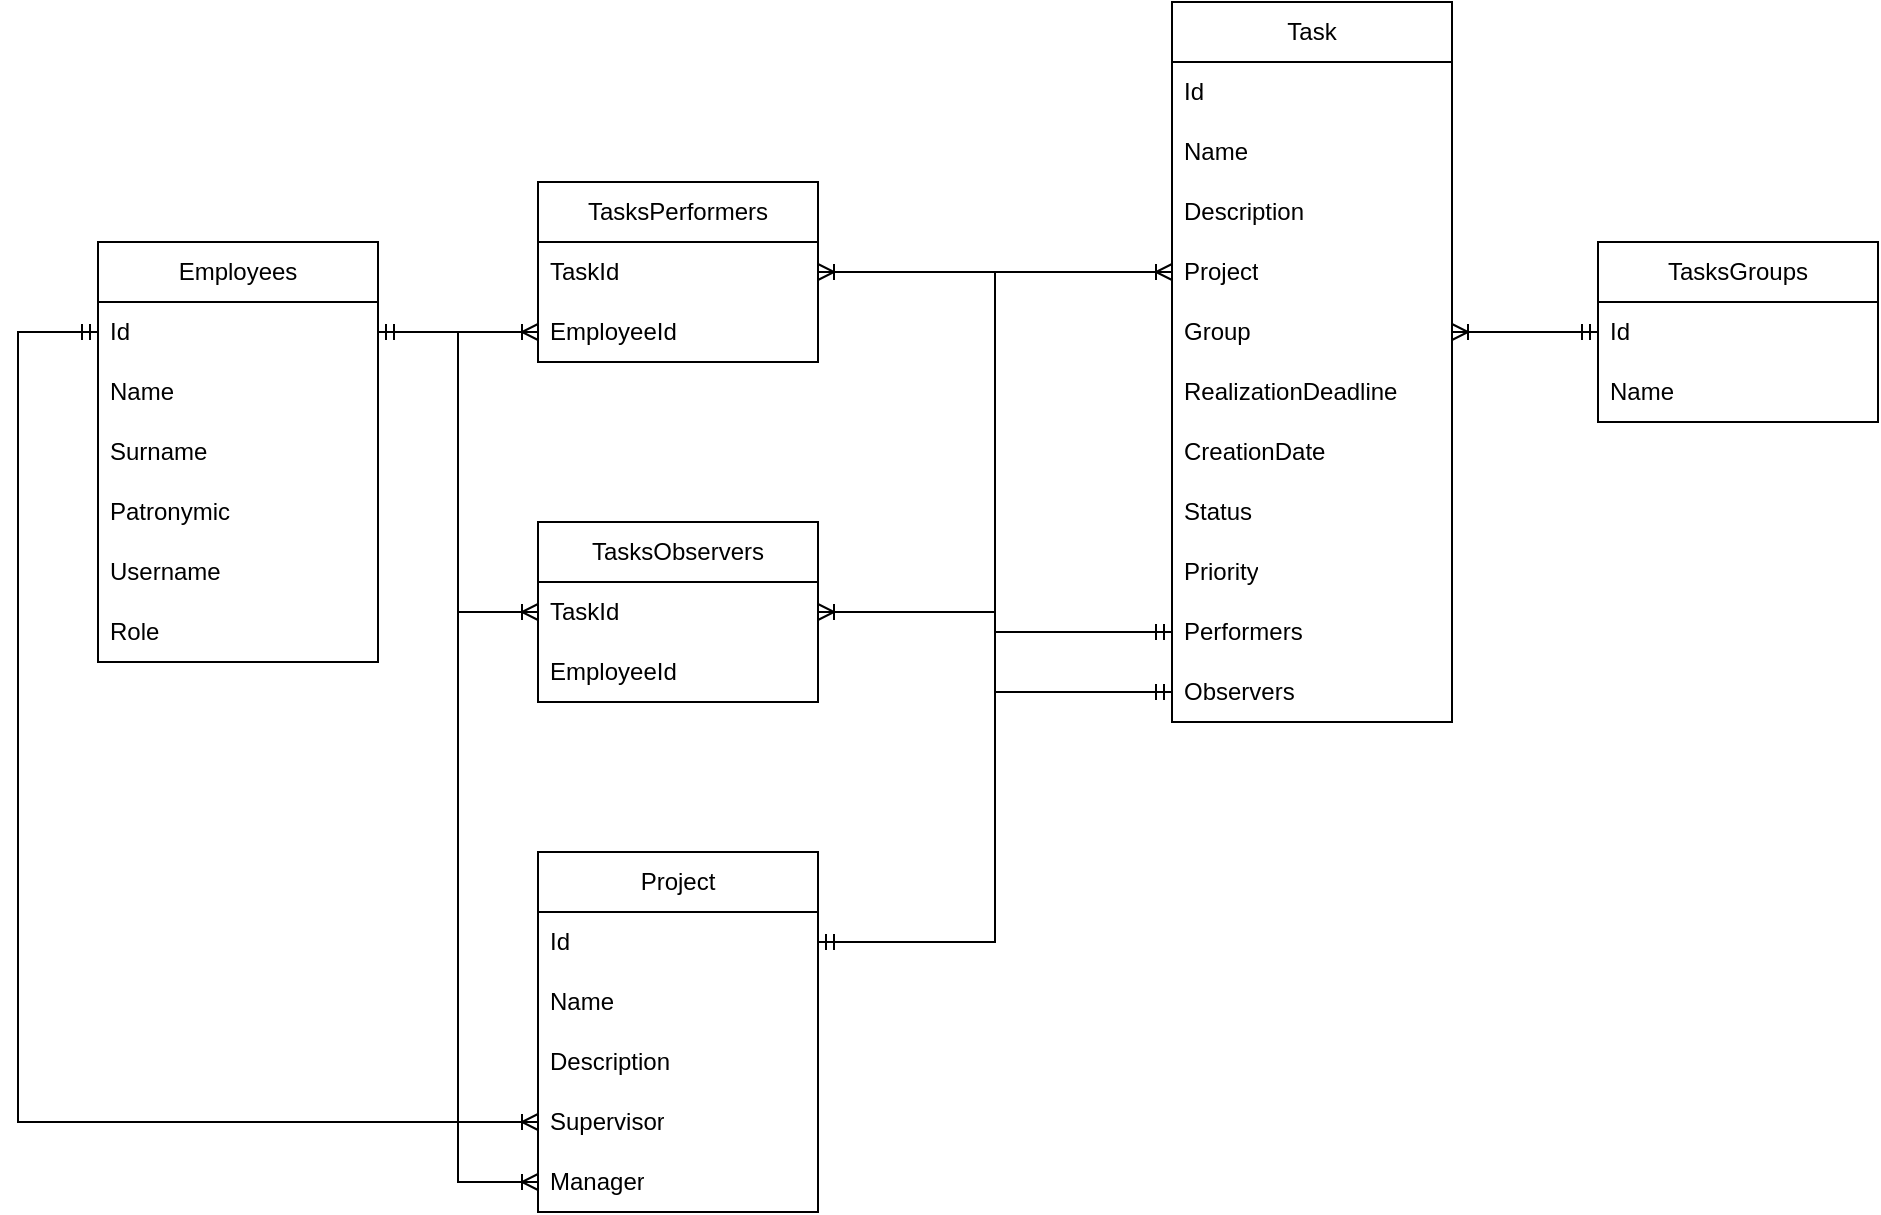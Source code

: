 <mxfile version="28.2.5">
  <diagram name="Страница — 1" id="zkG6k4EliSTGHDpWZENj">
    <mxGraphModel dx="1426" dy="849" grid="1" gridSize="10" guides="1" tooltips="1" connect="1" arrows="1" fold="1" page="1" pageScale="1" pageWidth="827" pageHeight="1169" math="0" shadow="0">
      <root>
        <mxCell id="0" />
        <mxCell id="1" parent="0" />
        <object label="Employees" id="y8jVesX7hmIWQI-wK-A4-1">
          <mxCell style="swimlane;fontStyle=0;childLayout=stackLayout;horizontal=1;startSize=30;horizontalStack=0;resizeParent=1;resizeParentMax=0;resizeLast=0;collapsible=1;marginBottom=0;whiteSpace=wrap;html=1;glass=0;rounded=0;shadow=0;metaEdit=1;" parent="1" vertex="1">
            <mxGeometry x="250" y="160" width="140" height="210" as="geometry">
              <mxRectangle x="40" y="100" width="90" height="30" as="alternateBounds" />
            </mxGeometry>
          </mxCell>
        </object>
        <mxCell id="Snnew0URXJ10uR-gH_-g-13" value="Id" style="text;strokeColor=none;fillColor=none;align=left;verticalAlign=middle;spacingLeft=4;spacingRight=4;overflow=hidden;points=[[0,0.5],[1,0.5]];portConstraint=eastwest;rotatable=0;whiteSpace=wrap;html=1;" vertex="1" parent="y8jVesX7hmIWQI-wK-A4-1">
          <mxGeometry y="30" width="140" height="30" as="geometry" />
        </mxCell>
        <mxCell id="y8jVesX7hmIWQI-wK-A4-4" value="Name" style="text;strokeColor=none;fillColor=none;align=left;verticalAlign=middle;spacingLeft=4;spacingRight=4;overflow=hidden;points=[[0,0.5],[1,0.5]];portConstraint=eastwest;rotatable=0;whiteSpace=wrap;html=1;" parent="y8jVesX7hmIWQI-wK-A4-1" vertex="1">
          <mxGeometry y="60" width="140" height="30" as="geometry" />
        </mxCell>
        <mxCell id="y8jVesX7hmIWQI-wK-A4-3" value="Surname" style="text;strokeColor=none;fillColor=none;align=left;verticalAlign=middle;spacingLeft=4;spacingRight=4;overflow=hidden;points=[[0,0.5],[1,0.5]];portConstraint=eastwest;rotatable=0;whiteSpace=wrap;html=1;" parent="y8jVesX7hmIWQI-wK-A4-1" vertex="1">
          <mxGeometry y="90" width="140" height="30" as="geometry" />
        </mxCell>
        <mxCell id="y8jVesX7hmIWQI-wK-A4-5" value="Patronymic" style="text;strokeColor=none;fillColor=none;align=left;verticalAlign=middle;spacingLeft=4;spacingRight=4;overflow=hidden;points=[[0,0.5],[1,0.5]];portConstraint=eastwest;rotatable=0;whiteSpace=wrap;html=1;" parent="y8jVesX7hmIWQI-wK-A4-1" vertex="1">
          <mxGeometry y="120" width="140" height="30" as="geometry" />
        </mxCell>
        <mxCell id="y8jVesX7hmIWQI-wK-A4-6" value="Username" style="text;strokeColor=none;fillColor=none;align=left;verticalAlign=middle;spacingLeft=4;spacingRight=4;overflow=hidden;points=[[0,0.5],[1,0.5]];portConstraint=eastwest;rotatable=0;whiteSpace=wrap;html=1;" parent="y8jVesX7hmIWQI-wK-A4-1" vertex="1">
          <mxGeometry y="150" width="140" height="30" as="geometry" />
        </mxCell>
        <mxCell id="y8jVesX7hmIWQI-wK-A4-7" value="Role" style="text;strokeColor=none;fillColor=none;align=left;verticalAlign=middle;spacingLeft=4;spacingRight=4;overflow=hidden;points=[[0,0.5],[1,0.5]];portConstraint=eastwest;rotatable=0;whiteSpace=wrap;html=1;" parent="y8jVesX7hmIWQI-wK-A4-1" vertex="1">
          <mxGeometry y="180" width="140" height="30" as="geometry" />
        </mxCell>
        <mxCell id="y8jVesX7hmIWQI-wK-A4-10" value="Task" style="swimlane;fontStyle=0;childLayout=stackLayout;horizontal=1;startSize=30;horizontalStack=0;resizeParent=1;resizeParentMax=0;resizeLast=0;collapsible=1;marginBottom=0;whiteSpace=wrap;html=1;" parent="1" vertex="1">
          <mxGeometry x="787" y="40" width="140" height="360" as="geometry" />
        </mxCell>
        <mxCell id="y8jVesX7hmIWQI-wK-A4-11" value="Id" style="text;strokeColor=none;fillColor=none;align=left;verticalAlign=middle;spacingLeft=4;spacingRight=4;overflow=hidden;points=[[0,0.5],[1,0.5]];portConstraint=eastwest;rotatable=0;whiteSpace=wrap;html=1;" parent="y8jVesX7hmIWQI-wK-A4-10" vertex="1">
          <mxGeometry y="30" width="140" height="30" as="geometry" />
        </mxCell>
        <mxCell id="y8jVesX7hmIWQI-wK-A4-12" value="Name" style="text;strokeColor=none;fillColor=none;align=left;verticalAlign=middle;spacingLeft=4;spacingRight=4;overflow=hidden;points=[[0,0.5],[1,0.5]];portConstraint=eastwest;rotatable=0;whiteSpace=wrap;html=1;" parent="y8jVesX7hmIWQI-wK-A4-10" vertex="1">
          <mxGeometry y="60" width="140" height="30" as="geometry" />
        </mxCell>
        <mxCell id="y8jVesX7hmIWQI-wK-A4-13" value="Description" style="text;strokeColor=none;fillColor=none;align=left;verticalAlign=middle;spacingLeft=4;spacingRight=4;overflow=hidden;points=[[0,0.5],[1,0.5]];portConstraint=eastwest;rotatable=0;whiteSpace=wrap;html=1;" parent="y8jVesX7hmIWQI-wK-A4-10" vertex="1">
          <mxGeometry y="90" width="140" height="30" as="geometry" />
        </mxCell>
        <mxCell id="y8jVesX7hmIWQI-wK-A4-14" value="Project" style="text;strokeColor=none;fillColor=none;align=left;verticalAlign=middle;spacingLeft=4;spacingRight=4;overflow=hidden;points=[[0,0.5],[1,0.5]];portConstraint=eastwest;rotatable=0;whiteSpace=wrap;html=1;" parent="y8jVesX7hmIWQI-wK-A4-10" vertex="1">
          <mxGeometry y="120" width="140" height="30" as="geometry" />
        </mxCell>
        <mxCell id="y8jVesX7hmIWQI-wK-A4-41" value="Group" style="text;strokeColor=none;fillColor=none;align=left;verticalAlign=middle;spacingLeft=4;spacingRight=4;overflow=hidden;points=[[0,0.5],[1,0.5]];portConstraint=eastwest;rotatable=0;whiteSpace=wrap;html=1;" parent="y8jVesX7hmIWQI-wK-A4-10" vertex="1">
          <mxGeometry y="150" width="140" height="30" as="geometry" />
        </mxCell>
        <mxCell id="y8jVesX7hmIWQI-wK-A4-42" value="RealizationDeadline" style="text;strokeColor=none;fillColor=none;align=left;verticalAlign=middle;spacingLeft=4;spacingRight=4;overflow=hidden;points=[[0,0.5],[1,0.5]];portConstraint=eastwest;rotatable=0;whiteSpace=wrap;html=1;" parent="y8jVesX7hmIWQI-wK-A4-10" vertex="1">
          <mxGeometry y="180" width="140" height="30" as="geometry" />
        </mxCell>
        <mxCell id="y8jVesX7hmIWQI-wK-A4-43" value="CreationDate" style="text;strokeColor=none;fillColor=none;align=left;verticalAlign=middle;spacingLeft=4;spacingRight=4;overflow=hidden;points=[[0,0.5],[1,0.5]];portConstraint=eastwest;rotatable=0;whiteSpace=wrap;html=1;" parent="y8jVesX7hmIWQI-wK-A4-10" vertex="1">
          <mxGeometry y="210" width="140" height="30" as="geometry" />
        </mxCell>
        <mxCell id="y8jVesX7hmIWQI-wK-A4-44" value="Status" style="text;strokeColor=none;fillColor=none;align=left;verticalAlign=middle;spacingLeft=4;spacingRight=4;overflow=hidden;points=[[0,0.5],[1,0.5]];portConstraint=eastwest;rotatable=0;whiteSpace=wrap;html=1;" parent="y8jVesX7hmIWQI-wK-A4-10" vertex="1">
          <mxGeometry y="240" width="140" height="30" as="geometry" />
        </mxCell>
        <mxCell id="y8jVesX7hmIWQI-wK-A4-45" value="Priority" style="text;strokeColor=none;fillColor=none;align=left;verticalAlign=middle;spacingLeft=4;spacingRight=4;overflow=hidden;points=[[0,0.5],[1,0.5]];portConstraint=eastwest;rotatable=0;whiteSpace=wrap;html=1;" parent="y8jVesX7hmIWQI-wK-A4-10" vertex="1">
          <mxGeometry y="270" width="140" height="30" as="geometry" />
        </mxCell>
        <mxCell id="y8jVesX7hmIWQI-wK-A4-47" value="Performers" style="text;strokeColor=none;fillColor=none;align=left;verticalAlign=middle;spacingLeft=4;spacingRight=4;overflow=hidden;points=[[0,0.5],[1,0.5]];portConstraint=eastwest;rotatable=0;whiteSpace=wrap;html=1;" parent="y8jVesX7hmIWQI-wK-A4-10" vertex="1">
          <mxGeometry y="300" width="140" height="30" as="geometry" />
        </mxCell>
        <mxCell id="y8jVesX7hmIWQI-wK-A4-46" value="Observers" style="text;strokeColor=none;fillColor=none;align=left;verticalAlign=middle;spacingLeft=4;spacingRight=4;overflow=hidden;points=[[0,0.5],[1,0.5]];portConstraint=eastwest;rotatable=0;whiteSpace=wrap;html=1;" parent="y8jVesX7hmIWQI-wK-A4-10" vertex="1">
          <mxGeometry y="330" width="140" height="30" as="geometry" />
        </mxCell>
        <mxCell id="y8jVesX7hmIWQI-wK-A4-22" value="Project" style="swimlane;fontStyle=0;childLayout=stackLayout;horizontal=1;startSize=30;horizontalStack=0;resizeParent=1;resizeParentMax=0;resizeLast=0;collapsible=1;marginBottom=0;whiteSpace=wrap;html=1;" parent="1" vertex="1">
          <mxGeometry x="470" y="465" width="140" height="180" as="geometry" />
        </mxCell>
        <mxCell id="y8jVesX7hmIWQI-wK-A4-23" value="Id" style="text;strokeColor=none;fillColor=none;align=left;verticalAlign=middle;spacingLeft=4;spacingRight=4;overflow=hidden;points=[[0,0.5],[1,0.5]];portConstraint=eastwest;rotatable=0;whiteSpace=wrap;html=1;" parent="y8jVesX7hmIWQI-wK-A4-22" vertex="1">
          <mxGeometry y="30" width="140" height="30" as="geometry" />
        </mxCell>
        <mxCell id="y8jVesX7hmIWQI-wK-A4-24" value="Name" style="text;strokeColor=none;fillColor=none;align=left;verticalAlign=middle;spacingLeft=4;spacingRight=4;overflow=hidden;points=[[0,0.5],[1,0.5]];portConstraint=eastwest;rotatable=0;whiteSpace=wrap;html=1;" parent="y8jVesX7hmIWQI-wK-A4-22" vertex="1">
          <mxGeometry y="60" width="140" height="30" as="geometry" />
        </mxCell>
        <mxCell id="y8jVesX7hmIWQI-wK-A4-25" value="Description" style="text;strokeColor=none;fillColor=none;align=left;verticalAlign=middle;spacingLeft=4;spacingRight=4;overflow=hidden;points=[[0,0.5],[1,0.5]];portConstraint=eastwest;rotatable=0;whiteSpace=wrap;html=1;" parent="y8jVesX7hmIWQI-wK-A4-22" vertex="1">
          <mxGeometry y="90" width="140" height="30" as="geometry" />
        </mxCell>
        <mxCell id="y8jVesX7hmIWQI-wK-A4-26" value="Supervisor" style="text;strokeColor=none;fillColor=none;align=left;verticalAlign=middle;spacingLeft=4;spacingRight=4;overflow=hidden;points=[[0,0.5],[1,0.5]];portConstraint=eastwest;rotatable=0;whiteSpace=wrap;html=1;" parent="y8jVesX7hmIWQI-wK-A4-22" vertex="1">
          <mxGeometry y="120" width="140" height="30" as="geometry" />
        </mxCell>
        <mxCell id="y8jVesX7hmIWQI-wK-A4-48" value="Manager" style="text;strokeColor=none;fillColor=none;align=left;verticalAlign=middle;spacingLeft=4;spacingRight=4;overflow=hidden;points=[[0,0.5],[1,0.5]];portConstraint=eastwest;rotatable=0;whiteSpace=wrap;html=1;" parent="y8jVesX7hmIWQI-wK-A4-22" vertex="1">
          <mxGeometry y="150" width="140" height="30" as="geometry" />
        </mxCell>
        <mxCell id="y8jVesX7hmIWQI-wK-A4-30" value="TasksGroups" style="swimlane;fontStyle=0;childLayout=stackLayout;horizontal=1;startSize=30;horizontalStack=0;resizeParent=1;resizeParentMax=0;resizeLast=0;collapsible=1;marginBottom=0;whiteSpace=wrap;html=1;" parent="1" vertex="1">
          <mxGeometry x="1000" y="160" width="140" height="90" as="geometry" />
        </mxCell>
        <mxCell id="y8jVesX7hmIWQI-wK-A4-31" value="Id" style="text;strokeColor=none;fillColor=none;align=left;verticalAlign=middle;spacingLeft=4;spacingRight=4;overflow=hidden;points=[[0,0.5],[1,0.5]];portConstraint=eastwest;rotatable=0;whiteSpace=wrap;html=1;" parent="y8jVesX7hmIWQI-wK-A4-30" vertex="1">
          <mxGeometry y="30" width="140" height="30" as="geometry" />
        </mxCell>
        <mxCell id="y8jVesX7hmIWQI-wK-A4-32" value="Name" style="text;strokeColor=none;fillColor=none;align=left;verticalAlign=middle;spacingLeft=4;spacingRight=4;overflow=hidden;points=[[0,0.5],[1,0.5]];portConstraint=eastwest;rotatable=0;whiteSpace=wrap;html=1;" parent="y8jVesX7hmIWQI-wK-A4-30" vertex="1">
          <mxGeometry y="60" width="140" height="30" as="geometry" />
        </mxCell>
        <mxCell id="y8jVesX7hmIWQI-wK-A4-53" value="TasksPerformers" style="swimlane;fontStyle=0;childLayout=stackLayout;horizontal=1;startSize=30;horizontalStack=0;resizeParent=1;resizeParentMax=0;resizeLast=0;collapsible=1;marginBottom=0;whiteSpace=wrap;html=1;" parent="1" vertex="1">
          <mxGeometry x="470" y="130" width="140" height="90" as="geometry" />
        </mxCell>
        <mxCell id="y8jVesX7hmIWQI-wK-A4-54" value="TaskId" style="text;strokeColor=none;fillColor=none;align=left;verticalAlign=middle;spacingLeft=4;spacingRight=4;overflow=hidden;points=[[0,0.5],[1,0.5]];portConstraint=eastwest;rotatable=0;whiteSpace=wrap;html=1;" parent="y8jVesX7hmIWQI-wK-A4-53" vertex="1">
          <mxGeometry y="30" width="140" height="30" as="geometry" />
        </mxCell>
        <mxCell id="y8jVesX7hmIWQI-wK-A4-55" value="EmployeeId" style="text;strokeColor=none;fillColor=none;align=left;verticalAlign=middle;spacingLeft=4;spacingRight=4;overflow=hidden;points=[[0,0.5],[1,0.5]];portConstraint=eastwest;rotatable=0;whiteSpace=wrap;html=1;" parent="y8jVesX7hmIWQI-wK-A4-53" vertex="1">
          <mxGeometry y="60" width="140" height="30" as="geometry" />
        </mxCell>
        <mxCell id="y8jVesX7hmIWQI-wK-A4-58" value="" style="edgeStyle=entityRelationEdgeStyle;fontSize=12;html=1;endArrow=ERoneToMany;rounded=0;exitX=1;exitY=0.5;exitDx=0;exitDy=0;entryX=0;entryY=0.5;entryDx=0;entryDy=0;" parent="1" source="Snnew0URXJ10uR-gH_-g-13" target="y8jVesX7hmIWQI-wK-A4-55" edge="1">
          <mxGeometry width="100" height="100" relative="1" as="geometry">
            <mxPoint x="390" y="235" as="sourcePoint" />
            <mxPoint x="260" y="350" as="targetPoint" />
          </mxGeometry>
        </mxCell>
        <mxCell id="y8jVesX7hmIWQI-wK-A4-60" value="" style="edgeStyle=entityRelationEdgeStyle;fontSize=12;html=1;endArrow=ERoneToMany;rounded=0;exitX=0;exitY=0.5;exitDx=0;exitDy=0;entryX=1;entryY=0.5;entryDx=0;entryDy=0;startArrow=ERmandOne;startFill=0;" parent="1" source="y8jVesX7hmIWQI-wK-A4-31" target="y8jVesX7hmIWQI-wK-A4-41" edge="1">
          <mxGeometry width="100" height="100" relative="1" as="geometry">
            <mxPoint x="820" y="320" as="sourcePoint" />
            <mxPoint x="900" y="160" as="targetPoint" />
            <Array as="points">
              <mxPoint x="770" y="110" />
            </Array>
          </mxGeometry>
        </mxCell>
        <mxCell id="Snnew0URXJ10uR-gH_-g-7" value="TasksObservers" style="swimlane;fontStyle=0;childLayout=stackLayout;horizontal=1;startSize=30;horizontalStack=0;resizeParent=1;resizeParentMax=0;resizeLast=0;collapsible=1;marginBottom=0;whiteSpace=wrap;html=1;" vertex="1" parent="1">
          <mxGeometry x="470" y="300" width="140" height="90" as="geometry" />
        </mxCell>
        <mxCell id="Snnew0URXJ10uR-gH_-g-8" value="TaskId" style="text;strokeColor=none;fillColor=none;align=left;verticalAlign=middle;spacingLeft=4;spacingRight=4;overflow=hidden;points=[[0,0.5],[1,0.5]];portConstraint=eastwest;rotatable=0;whiteSpace=wrap;html=1;" vertex="1" parent="Snnew0URXJ10uR-gH_-g-7">
          <mxGeometry y="30" width="140" height="30" as="geometry" />
        </mxCell>
        <mxCell id="Snnew0URXJ10uR-gH_-g-9" value="EmployeeId" style="text;strokeColor=none;fillColor=none;align=left;verticalAlign=middle;spacingLeft=4;spacingRight=4;overflow=hidden;points=[[0,0.5],[1,0.5]];portConstraint=eastwest;rotatable=0;whiteSpace=wrap;html=1;" vertex="1" parent="Snnew0URXJ10uR-gH_-g-7">
          <mxGeometry y="60" width="140" height="30" as="geometry" />
        </mxCell>
        <mxCell id="Snnew0URXJ10uR-gH_-g-14" style="edgeStyle=orthogonalEdgeStyle;rounded=0;orthogonalLoop=1;jettySize=auto;html=1;entryX=0;entryY=0.5;entryDx=0;entryDy=0;endArrow=ERoneToMany;endFill=0;startArrow=ERmandOne;startFill=0;" edge="1" parent="1" source="Snnew0URXJ10uR-gH_-g-13" target="y8jVesX7hmIWQI-wK-A4-26">
          <mxGeometry relative="1" as="geometry">
            <Array as="points">
              <mxPoint x="210" y="205" />
              <mxPoint x="210" y="600" />
            </Array>
          </mxGeometry>
        </mxCell>
        <mxCell id="Snnew0URXJ10uR-gH_-g-15" style="edgeStyle=orthogonalEdgeStyle;rounded=0;orthogonalLoop=1;jettySize=auto;html=1;endArrow=ERoneToMany;endFill=0;" edge="1" parent="1" source="Snnew0URXJ10uR-gH_-g-13" target="y8jVesX7hmIWQI-wK-A4-48">
          <mxGeometry relative="1" as="geometry" />
        </mxCell>
        <mxCell id="Snnew0URXJ10uR-gH_-g-16" style="edgeStyle=orthogonalEdgeStyle;rounded=0;orthogonalLoop=1;jettySize=auto;html=1;entryX=0;entryY=0.5;entryDx=0;entryDy=0;endArrow=ERoneToMany;endFill=0;startArrow=ERmandOne;startFill=0;" edge="1" parent="1" source="Snnew0URXJ10uR-gH_-g-13" target="Snnew0URXJ10uR-gH_-g-8">
          <mxGeometry relative="1" as="geometry" />
        </mxCell>
        <mxCell id="Snnew0URXJ10uR-gH_-g-18" style="edgeStyle=orthogonalEdgeStyle;rounded=0;orthogonalLoop=1;jettySize=auto;html=1;entryX=0;entryY=0.5;entryDx=0;entryDy=0;endArrow=ERoneToMany;endFill=0;startArrow=ERmandOne;startFill=0;" edge="1" parent="1" source="y8jVesX7hmIWQI-wK-A4-23" target="y8jVesX7hmIWQI-wK-A4-14">
          <mxGeometry relative="1" as="geometry" />
        </mxCell>
        <mxCell id="Snnew0URXJ10uR-gH_-g-19" style="edgeStyle=orthogonalEdgeStyle;rounded=0;orthogonalLoop=1;jettySize=auto;html=1;entryX=1;entryY=0.5;entryDx=0;entryDy=0;endArrow=ERoneToMany;endFill=0;startArrow=ERmandOne;startFill=0;" edge="1" parent="1" source="y8jVesX7hmIWQI-wK-A4-47" target="y8jVesX7hmIWQI-wK-A4-54">
          <mxGeometry relative="1" as="geometry" />
        </mxCell>
        <mxCell id="Snnew0URXJ10uR-gH_-g-20" style="edgeStyle=orthogonalEdgeStyle;rounded=0;orthogonalLoop=1;jettySize=auto;html=1;entryX=1;entryY=0.5;entryDx=0;entryDy=0;endArrow=ERoneToMany;endFill=0;startArrow=ERmandOne;startFill=0;" edge="1" parent="1" source="y8jVesX7hmIWQI-wK-A4-46" target="Snnew0URXJ10uR-gH_-g-8">
          <mxGeometry relative="1" as="geometry" />
        </mxCell>
      </root>
    </mxGraphModel>
  </diagram>
</mxfile>
